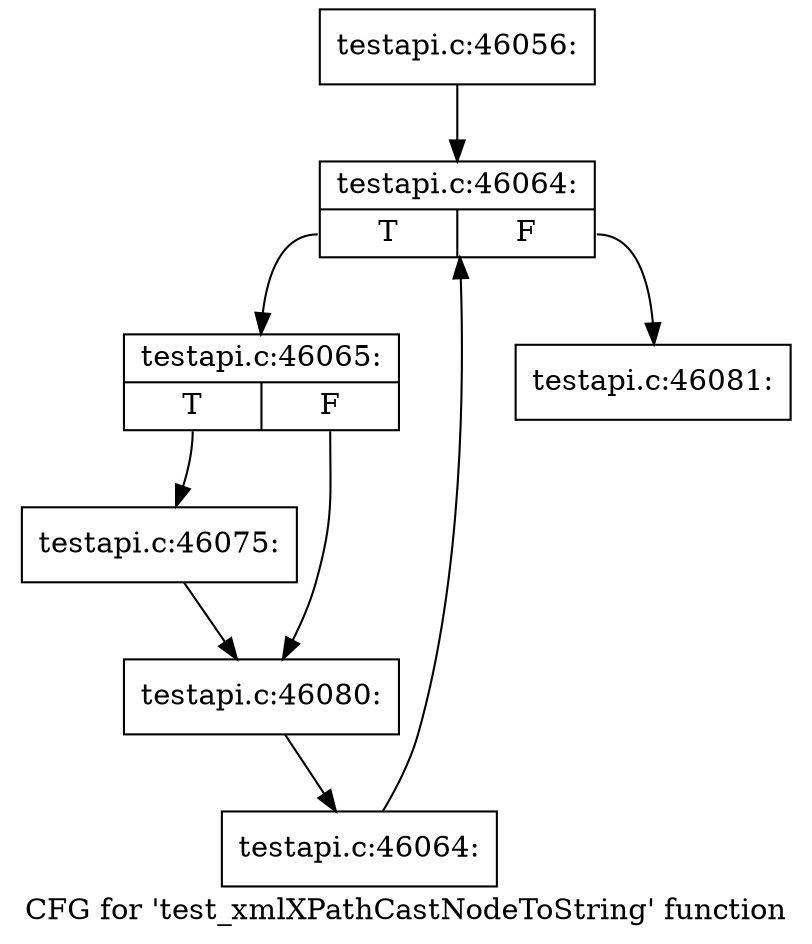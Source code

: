 digraph "CFG for 'test_xmlXPathCastNodeToString' function" {
	label="CFG for 'test_xmlXPathCastNodeToString' function";

	Node0x4652670 [shape=record,label="{testapi.c:46056:}"];
	Node0x4652670 -> Node0x4ce94f0;
	Node0x4ce94f0 [shape=record,label="{testapi.c:46064:|{<s0>T|<s1>F}}"];
	Node0x4ce94f0:s0 -> Node0x4ce96f0;
	Node0x4ce94f0:s1 -> Node0x4ce9390;
	Node0x4ce96f0 [shape=record,label="{testapi.c:46065:|{<s0>T|<s1>F}}"];
	Node0x4ce96f0:s0 -> Node0x4cea580;
	Node0x4ce96f0:s1 -> Node0x4cea8b0;
	Node0x4cea580 [shape=record,label="{testapi.c:46075:}"];
	Node0x4cea580 -> Node0x4cea8b0;
	Node0x4cea8b0 [shape=record,label="{testapi.c:46080:}"];
	Node0x4cea8b0 -> Node0x4ce96a0;
	Node0x4ce96a0 [shape=record,label="{testapi.c:46064:}"];
	Node0x4ce96a0 -> Node0x4ce94f0;
	Node0x4ce9390 [shape=record,label="{testapi.c:46081:}"];
}
